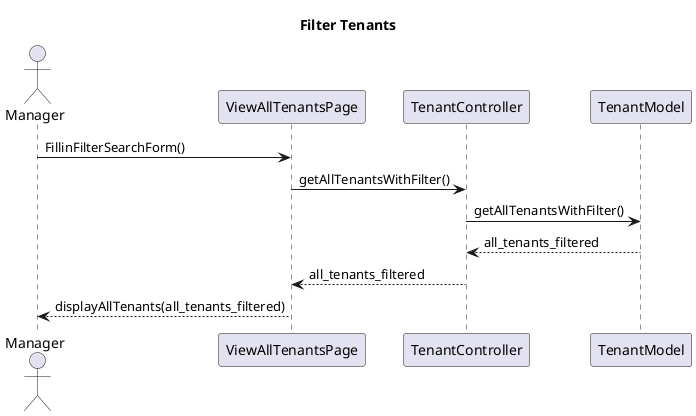 @startuml
title Filter Tenants
actor Manager as act
participant ViewAllTenantsPage as view
participant TenantController as ctrl
participant TenantModel as model

act -> view : FillinFilterSearchForm()
view -> ctrl: getAllTenantsWithFilter()
ctrl -> model: getAllTenantsWithFilter()
ctrl <-- model: all_tenants_filtered
view <-- ctrl: all_tenants_filtered
act <-- view: displayAllTenants(all_tenants_filtered)

@enduml